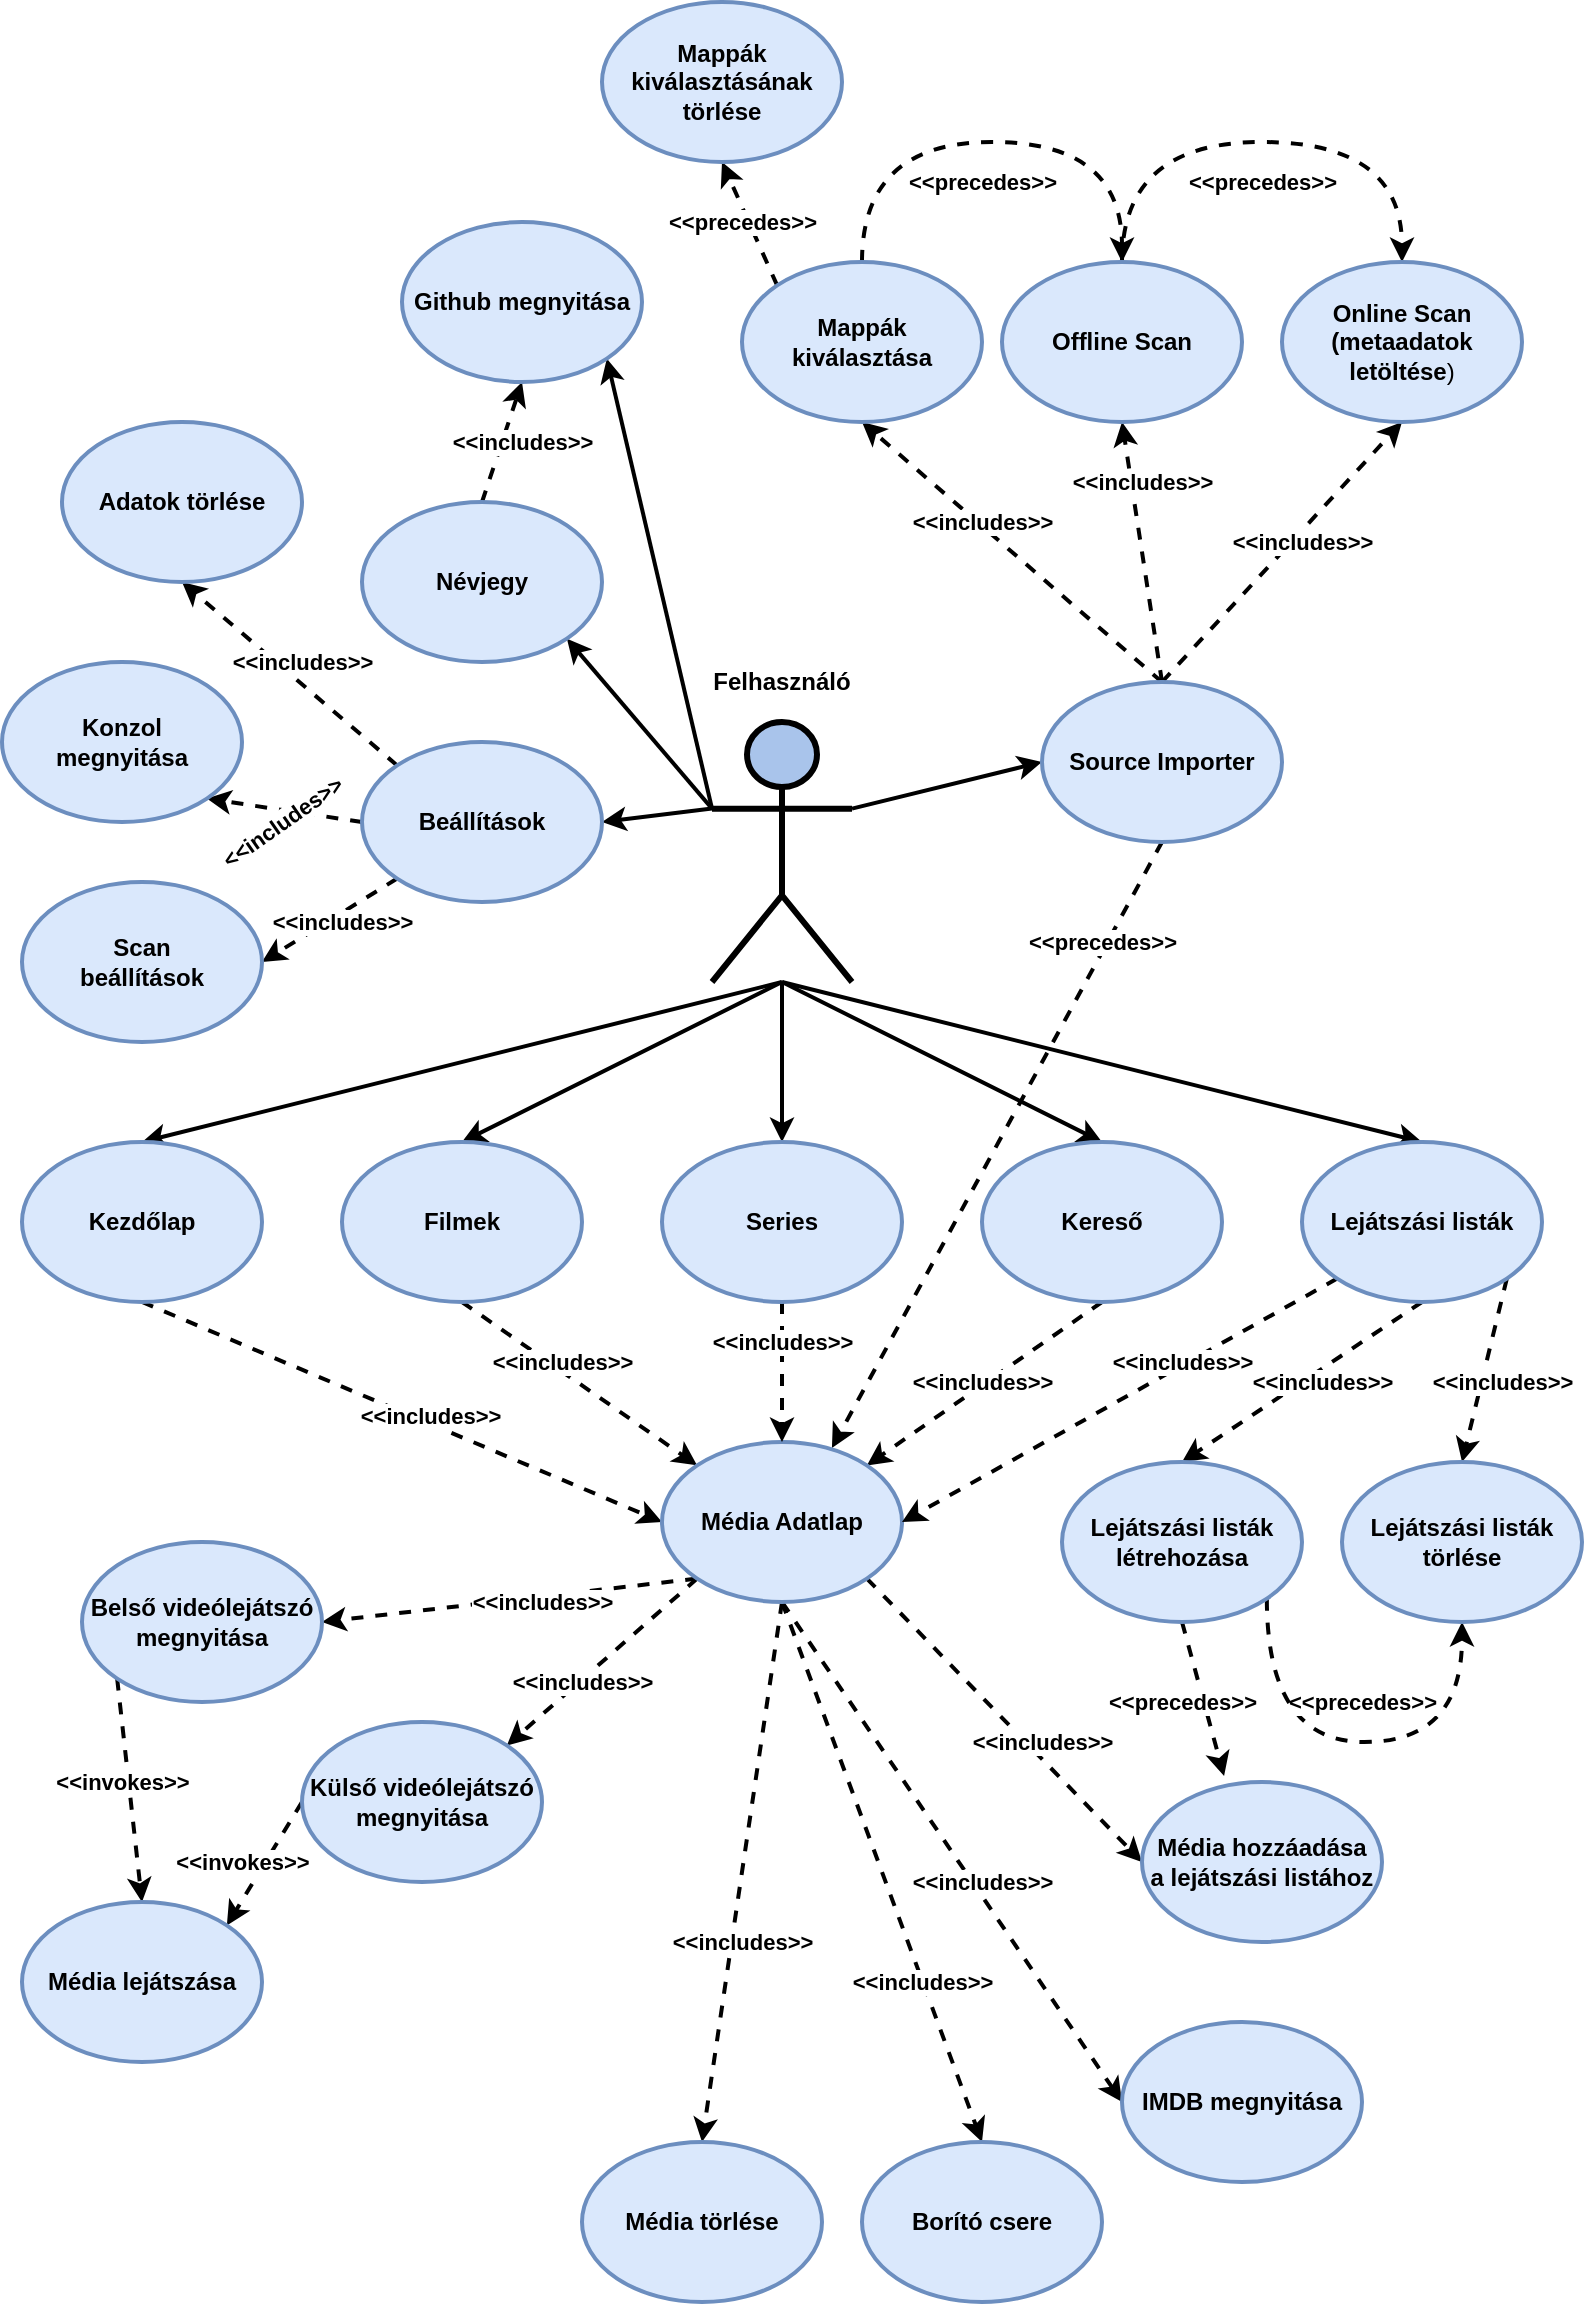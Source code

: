 <mxfile version="14.6.12" type="device"><diagram id="Ur9Gphyhb0sk22UbbtdZ" name="Page-1"><mxGraphModel dx="1422" dy="1932" grid="1" gridSize="10" guides="1" tooltips="1" connect="1" arrows="1" fold="1" page="1" pageScale="1" pageWidth="827" pageHeight="1169" math="0" shadow="0"><root><mxCell id="0"/><mxCell id="1" parent="0"/><mxCell id="7-2QCrB175cBmVZoJEUQ-9" style="edgeStyle=none;rounded=0;orthogonalLoop=1;jettySize=auto;html=1;entryX=0.5;entryY=0;entryDx=0;entryDy=0;strokeWidth=2;" parent="1" target="7-2QCrB175cBmVZoJEUQ-2" edge="1"><mxGeometry relative="1" as="geometry"><mxPoint x="420" y="440" as="sourcePoint"/></mxGeometry></mxCell><mxCell id="7-2QCrB175cBmVZoJEUQ-10" style="edgeStyle=none;rounded=0;orthogonalLoop=1;jettySize=auto;html=1;entryX=0.5;entryY=0;entryDx=0;entryDy=0;strokeWidth=2;" parent="1" target="7-2QCrB175cBmVZoJEUQ-6" edge="1"><mxGeometry relative="1" as="geometry"><mxPoint x="420" y="440" as="sourcePoint"/></mxGeometry></mxCell><mxCell id="7-2QCrB175cBmVZoJEUQ-31" style="edgeStyle=none;rounded=0;orthogonalLoop=1;jettySize=auto;html=1;entryX=0.5;entryY=0;entryDx=0;entryDy=0;strokeWidth=2;" parent="1" target="7-2QCrB175cBmVZoJEUQ-28" edge="1"><mxGeometry relative="1" as="geometry"><mxPoint x="420" y="440" as="sourcePoint"/></mxGeometry></mxCell><mxCell id="7-2QCrB175cBmVZoJEUQ-45" style="edgeStyle=none;rounded=0;orthogonalLoop=1;jettySize=auto;html=1;exitX=1;exitY=0.333;exitDx=0;exitDy=0;exitPerimeter=0;entryX=0;entryY=0.5;entryDx=0;entryDy=0;strokeWidth=2;" parent="1" source="7-2QCrB175cBmVZoJEUQ-1" target="7-2QCrB175cBmVZoJEUQ-7" edge="1"><mxGeometry relative="1" as="geometry"/></mxCell><mxCell id="7-2QCrB175cBmVZoJEUQ-58" style="edgeStyle=none;rounded=0;orthogonalLoop=1;jettySize=auto;html=1;strokeWidth=2;" parent="1" source="7-2QCrB175cBmVZoJEUQ-1" target="7-2QCrB175cBmVZoJEUQ-55" edge="1"><mxGeometry relative="1" as="geometry"/></mxCell><mxCell id="7-2QCrB175cBmVZoJEUQ-59" style="edgeStyle=none;rounded=0;orthogonalLoop=1;jettySize=auto;html=1;exitX=0;exitY=0.333;exitDx=0;exitDy=0;exitPerimeter=0;entryX=1;entryY=0.5;entryDx=0;entryDy=0;strokeWidth=2;" parent="1" source="7-2QCrB175cBmVZoJEUQ-1" target="7-2QCrB175cBmVZoJEUQ-4" edge="1"><mxGeometry relative="1" as="geometry"/></mxCell><mxCell id="QlUNa27kTFp406KBQNOQ-2" style="rounded=0;orthogonalLoop=1;jettySize=auto;html=1;exitX=0;exitY=0.333;exitDx=0;exitDy=0;exitPerimeter=0;entryX=1;entryY=1;entryDx=0;entryDy=0;strokeWidth=2;" edge="1" parent="1" source="7-2QCrB175cBmVZoJEUQ-1" target="QlUNa27kTFp406KBQNOQ-1"><mxGeometry relative="1" as="geometry"/></mxCell><mxCell id="QlUNa27kTFp406KBQNOQ-4" style="edgeStyle=none;rounded=0;orthogonalLoop=1;jettySize=auto;html=1;exitX=0;exitY=0.333;exitDx=0;exitDy=0;exitPerimeter=0;entryX=1;entryY=1;entryDx=0;entryDy=0;strokeWidth=2;" edge="1" parent="1" source="7-2QCrB175cBmVZoJEUQ-1" target="QlUNa27kTFp406KBQNOQ-3"><mxGeometry relative="1" as="geometry"/></mxCell><mxCell id="7-2QCrB175cBmVZoJEUQ-1" value="" style="shape=umlActor;verticalLabelPosition=bottom;verticalAlign=top;html=1;outlineConnect=0;strokeWidth=3;fillColor=#A9C4EB;sketch=0;shadow=0;" parent="1" vertex="1"><mxGeometry x="385" y="310" width="70" height="130" as="geometry"/></mxCell><mxCell id="7-2QCrB175cBmVZoJEUQ-16" style="edgeStyle=none;rounded=0;orthogonalLoop=1;jettySize=auto;html=1;exitX=0.5;exitY=1;exitDx=0;exitDy=0;entryX=0;entryY=0.5;entryDx=0;entryDy=0;strokeWidth=2;dashed=1;" parent="1" source="7-2QCrB175cBmVZoJEUQ-2" target="7-2QCrB175cBmVZoJEUQ-8" edge="1"><mxGeometry relative="1" as="geometry"/></mxCell><mxCell id="7-2QCrB175cBmVZoJEUQ-22" value="&lt;b&gt;&amp;lt;&amp;lt;includes&amp;gt;&amp;gt;&lt;/b&gt;" style="edgeLabel;html=1;align=center;verticalAlign=middle;resizable=0;points=[];" parent="7-2QCrB175cBmVZoJEUQ-16" vertex="1" connectable="0"><mxGeometry x="0.174" relative="1" as="geometry"><mxPoint x="-9" y="-8" as="offset"/></mxGeometry></mxCell><mxCell id="7-2QCrB175cBmVZoJEUQ-2" value="&lt;b&gt;Kezdőlap&lt;/b&gt;" style="ellipse;whiteSpace=wrap;html=1;strokeWidth=2;fillColor=#dae8fc;strokeColor=#6c8ebf;" parent="1" vertex="1"><mxGeometry x="40" y="520" width="120" height="80" as="geometry"/></mxCell><mxCell id="7-2QCrB175cBmVZoJEUQ-63" style="edgeStyle=none;rounded=0;orthogonalLoop=1;jettySize=auto;html=1;exitX=0;exitY=0;exitDx=0;exitDy=0;entryX=0.5;entryY=1;entryDx=0;entryDy=0;strokeWidth=2;dashed=1;" parent="1" source="7-2QCrB175cBmVZoJEUQ-4" target="7-2QCrB175cBmVZoJEUQ-60" edge="1"><mxGeometry relative="1" as="geometry"/></mxCell><mxCell id="7-2QCrB175cBmVZoJEUQ-64" style="edgeStyle=none;rounded=0;orthogonalLoop=1;jettySize=auto;html=1;exitX=0;exitY=0.5;exitDx=0;exitDy=0;entryX=1;entryY=1;entryDx=0;entryDy=0;strokeWidth=2;dashed=1;" parent="1" source="7-2QCrB175cBmVZoJEUQ-4" target="7-2QCrB175cBmVZoJEUQ-61" edge="1"><mxGeometry relative="1" as="geometry"/></mxCell><mxCell id="7-2QCrB175cBmVZoJEUQ-65" style="edgeStyle=none;rounded=0;orthogonalLoop=1;jettySize=auto;html=1;exitX=0;exitY=1;exitDx=0;exitDy=0;entryX=1;entryY=0.5;entryDx=0;entryDy=0;strokeWidth=2;dashed=1;" parent="1" source="7-2QCrB175cBmVZoJEUQ-4" target="7-2QCrB175cBmVZoJEUQ-62" edge="1"><mxGeometry relative="1" as="geometry"><Array as="points"/></mxGeometry></mxCell><mxCell id="7-2QCrB175cBmVZoJEUQ-4" value="&lt;b&gt;Beállítások&lt;/b&gt;" style="ellipse;whiteSpace=wrap;html=1;strokeWidth=2;fillColor=#dae8fc;strokeColor=#6c8ebf;" parent="1" vertex="1"><mxGeometry x="210" y="320" width="120" height="80" as="geometry"/></mxCell><mxCell id="7-2QCrB175cBmVZoJEUQ-14" style="edgeStyle=none;rounded=0;orthogonalLoop=1;jettySize=auto;html=1;strokeWidth=2;entryX=0.5;entryY=0;entryDx=0;entryDy=0;" parent="1" target="7-2QCrB175cBmVZoJEUQ-5" edge="1"><mxGeometry relative="1" as="geometry"><mxPoint x="420" y="440" as="sourcePoint"/><mxPoint x="460" y="480" as="targetPoint"/></mxGeometry></mxCell><mxCell id="7-2QCrB175cBmVZoJEUQ-17" style="edgeStyle=none;rounded=0;orthogonalLoop=1;jettySize=auto;html=1;exitX=0.5;exitY=1;exitDx=0;exitDy=0;entryX=0;entryY=0;entryDx=0;entryDy=0;strokeWidth=2;dashed=1;" parent="1" source="7-2QCrB175cBmVZoJEUQ-5" target="7-2QCrB175cBmVZoJEUQ-8" edge="1"><mxGeometry relative="1" as="geometry"/></mxCell><mxCell id="7-2QCrB175cBmVZoJEUQ-5" value="&lt;b&gt;Filmek&lt;/b&gt;" style="ellipse;whiteSpace=wrap;html=1;strokeWidth=2;fillColor=#dae8fc;strokeColor=#6c8ebf;" parent="1" vertex="1"><mxGeometry x="200" y="520" width="120" height="80" as="geometry"/></mxCell><mxCell id="7-2QCrB175cBmVZoJEUQ-18" style="edgeStyle=none;rounded=0;orthogonalLoop=1;jettySize=auto;html=1;exitX=0.5;exitY=1;exitDx=0;exitDy=0;entryX=1;entryY=0;entryDx=0;entryDy=0;strokeWidth=2;dashed=1;" parent="1" source="7-2QCrB175cBmVZoJEUQ-6" target="7-2QCrB175cBmVZoJEUQ-8" edge="1"><mxGeometry relative="1" as="geometry"/></mxCell><mxCell id="7-2QCrB175cBmVZoJEUQ-6" value="&lt;b&gt;Kereső&lt;/b&gt;" style="ellipse;whiteSpace=wrap;html=1;strokeWidth=2;fillColor=#dae8fc;strokeColor=#6c8ebf;" parent="1" vertex="1"><mxGeometry x="520" y="520" width="120" height="80" as="geometry"/></mxCell><mxCell id="7-2QCrB175cBmVZoJEUQ-49" style="edgeStyle=none;rounded=0;orthogonalLoop=1;jettySize=auto;html=1;exitX=0.5;exitY=0;exitDx=0;exitDy=0;entryX=0.5;entryY=1;entryDx=0;entryDy=0;strokeWidth=2;dashed=1;" parent="1" source="7-2QCrB175cBmVZoJEUQ-7" target="7-2QCrB175cBmVZoJEUQ-46" edge="1"><mxGeometry relative="1" as="geometry"/></mxCell><mxCell id="7-2QCrB175cBmVZoJEUQ-50" style="edgeStyle=none;rounded=0;orthogonalLoop=1;jettySize=auto;html=1;exitX=0.5;exitY=0;exitDx=0;exitDy=0;entryX=0.5;entryY=1;entryDx=0;entryDy=0;strokeWidth=2;dashed=1;" parent="1" source="7-2QCrB175cBmVZoJEUQ-7" target="7-2QCrB175cBmVZoJEUQ-48" edge="1"><mxGeometry relative="1" as="geometry"/></mxCell><mxCell id="7-2QCrB175cBmVZoJEUQ-51" style="edgeStyle=none;rounded=0;orthogonalLoop=1;jettySize=auto;html=1;exitX=0.5;exitY=0;exitDx=0;exitDy=0;entryX=0.5;entryY=1;entryDx=0;entryDy=0;strokeWidth=2;dashed=1;" parent="1" source="7-2QCrB175cBmVZoJEUQ-7" target="7-2QCrB175cBmVZoJEUQ-47" edge="1"><mxGeometry relative="1" as="geometry"/></mxCell><mxCell id="fYKskzYv3Tn3ktSkoDyI-10" style="rounded=0;orthogonalLoop=1;jettySize=auto;html=1;exitX=0.5;exitY=1;exitDx=0;exitDy=0;entryX=0.708;entryY=0.038;entryDx=0;entryDy=0;entryPerimeter=0;dashed=1;strokeWidth=2;" parent="1" source="7-2QCrB175cBmVZoJEUQ-7" target="7-2QCrB175cBmVZoJEUQ-8" edge="1"><mxGeometry relative="1" as="geometry"/></mxCell><mxCell id="7-2QCrB175cBmVZoJEUQ-7" value="&lt;b&gt;Source Importer&lt;/b&gt;" style="ellipse;whiteSpace=wrap;html=1;strokeWidth=2;fillColor=#dae8fc;strokeColor=#6c8ebf;sketch=0;" parent="1" vertex="1"><mxGeometry x="550" y="290" width="120" height="80" as="geometry"/></mxCell><mxCell id="7-2QCrB175cBmVZoJEUQ-20" style="edgeStyle=none;rounded=0;orthogonalLoop=1;jettySize=auto;html=1;exitX=0;exitY=1;exitDx=0;exitDy=0;entryX=1;entryY=0.5;entryDx=0;entryDy=0;strokeWidth=2;dashed=1;" parent="1" source="7-2QCrB175cBmVZoJEUQ-8" target="7-2QCrB175cBmVZoJEUQ-15" edge="1"><mxGeometry relative="1" as="geometry"/></mxCell><mxCell id="7-2QCrB175cBmVZoJEUQ-21" style="edgeStyle=none;rounded=0;orthogonalLoop=1;jettySize=auto;html=1;exitX=0;exitY=1;exitDx=0;exitDy=0;entryX=1;entryY=0;entryDx=0;entryDy=0;strokeWidth=2;dashed=1;" parent="1" source="7-2QCrB175cBmVZoJEUQ-8" target="7-2QCrB175cBmVZoJEUQ-19" edge="1"><mxGeometry relative="1" as="geometry"/></mxCell><mxCell id="7-2QCrB175cBmVZoJEUQ-38" style="edgeStyle=none;rounded=0;orthogonalLoop=1;jettySize=auto;html=1;exitX=0.5;exitY=1;exitDx=0;exitDy=0;dashed=1;strokeWidth=2;entryX=0;entryY=0.5;entryDx=0;entryDy=0;" parent="1" source="7-2QCrB175cBmVZoJEUQ-8" target="7-2QCrB175cBmVZoJEUQ-39" edge="1"><mxGeometry relative="1" as="geometry"><mxPoint x="660" y="760" as="targetPoint"/></mxGeometry></mxCell><mxCell id="7-2QCrB175cBmVZoJEUQ-42" style="edgeStyle=none;rounded=0;orthogonalLoop=1;jettySize=auto;html=1;exitX=1;exitY=1;exitDx=0;exitDy=0;entryX=0;entryY=0.5;entryDx=0;entryDy=0;dashed=1;strokeWidth=2;" parent="1" source="7-2QCrB175cBmVZoJEUQ-8" target="7-2QCrB175cBmVZoJEUQ-40" edge="1"><mxGeometry relative="1" as="geometry"/></mxCell><mxCell id="nH1bUZbC60TSk3gSynKP-2" style="rounded=0;orthogonalLoop=1;jettySize=auto;html=1;exitX=0.5;exitY=1;exitDx=0;exitDy=0;entryX=0.5;entryY=0;entryDx=0;entryDy=0;strokeWidth=2;dashed=1;" parent="1" source="7-2QCrB175cBmVZoJEUQ-8" target="nH1bUZbC60TSk3gSynKP-1" edge="1"><mxGeometry relative="1" as="geometry"/></mxCell><mxCell id="nH1bUZbC60TSk3gSynKP-5" style="edgeStyle=none;rounded=0;orthogonalLoop=1;jettySize=auto;html=1;exitX=0.5;exitY=1;exitDx=0;exitDy=0;entryX=0.5;entryY=0;entryDx=0;entryDy=0;dashed=1;strokeWidth=2;" parent="1" source="7-2QCrB175cBmVZoJEUQ-8" target="nH1bUZbC60TSk3gSynKP-4" edge="1"><mxGeometry relative="1" as="geometry"/></mxCell><mxCell id="7-2QCrB175cBmVZoJEUQ-8" value="&lt;b&gt;Média Adatlap&lt;/b&gt;" style="ellipse;whiteSpace=wrap;html=1;strokeWidth=2;fillColor=#dae8fc;strokeColor=#6c8ebf;" parent="1" vertex="1"><mxGeometry x="360" y="670" width="120" height="80" as="geometry"/></mxCell><mxCell id="7-2QCrB175cBmVZoJEUQ-12" value="&lt;b&gt;Felhasználó&lt;/b&gt;" style="text;html=1;align=center;verticalAlign=middle;whiteSpace=wrap;rounded=0;" parent="1" vertex="1"><mxGeometry x="370" y="280" width="100" height="20" as="geometry"/></mxCell><mxCell id="7-2QCrB175cBmVZoJEUQ-72" style="edgeStyle=none;rounded=0;orthogonalLoop=1;jettySize=auto;html=1;exitX=0;exitY=1;exitDx=0;exitDy=0;entryX=0.5;entryY=0;entryDx=0;entryDy=0;dashed=1;strokeWidth=2;" parent="1" source="7-2QCrB175cBmVZoJEUQ-15" target="7-2QCrB175cBmVZoJEUQ-71" edge="1"><mxGeometry relative="1" as="geometry"/></mxCell><mxCell id="7-2QCrB175cBmVZoJEUQ-15" value="&lt;div&gt;&lt;b&gt;Belső videólejátszó&lt;/b&gt;&lt;/div&gt;&lt;div&gt;&lt;b&gt;megnyitása&lt;/b&gt;&lt;br&gt;&lt;/div&gt;" style="ellipse;whiteSpace=wrap;html=1;strokeWidth=2;fillColor=#dae8fc;strokeColor=#6c8ebf;" parent="1" vertex="1"><mxGeometry x="70" y="720" width="120" height="80" as="geometry"/></mxCell><mxCell id="7-2QCrB175cBmVZoJEUQ-73" style="edgeStyle=none;rounded=0;orthogonalLoop=1;jettySize=auto;html=1;exitX=0;exitY=0.5;exitDx=0;exitDy=0;entryX=1;entryY=0;entryDx=0;entryDy=0;dashed=1;strokeWidth=2;" parent="1" source="7-2QCrB175cBmVZoJEUQ-19" target="7-2QCrB175cBmVZoJEUQ-71" edge="1"><mxGeometry relative="1" as="geometry"/></mxCell><mxCell id="7-2QCrB175cBmVZoJEUQ-19" value="&lt;div&gt;&lt;b&gt;Külső videólejátszó&lt;/b&gt;&lt;/div&gt;&lt;div&gt;&lt;b&gt;megnyitása&lt;br&gt;&lt;/b&gt;&lt;/div&gt;" style="ellipse;whiteSpace=wrap;html=1;strokeWidth=2;fillColor=#dae8fc;strokeColor=#6c8ebf;" parent="1" vertex="1"><mxGeometry x="180" y="810" width="120" height="80" as="geometry"/></mxCell><mxCell id="7-2QCrB175cBmVZoJEUQ-24" value="&lt;b&gt;&amp;lt;&amp;lt;includes&amp;gt;&amp;gt;&lt;/b&gt;" style="edgeLabel;html=1;align=center;verticalAlign=middle;resizable=0;points=[];" parent="1" vertex="1" connectable="0"><mxGeometry x="309.997" y="630.0" as="geometry"/></mxCell><mxCell id="7-2QCrB175cBmVZoJEUQ-25" value="&lt;b&gt;&amp;lt;&amp;lt;includes&amp;gt;&amp;gt;&lt;/b&gt;" style="edgeLabel;html=1;align=center;verticalAlign=middle;resizable=0;points=[];" parent="1" vertex="1" connectable="0"><mxGeometry x="519.997" y="640.0" as="geometry"/></mxCell><mxCell id="7-2QCrB175cBmVZoJEUQ-26" value="&lt;b&gt;&amp;lt;&amp;lt;includes&amp;gt;&amp;gt;&lt;/b&gt;" style="edgeLabel;html=1;align=center;verticalAlign=middle;resizable=0;points=[];" parent="1" vertex="1" connectable="0"><mxGeometry x="319.997" y="790.0" as="geometry"/></mxCell><mxCell id="7-2QCrB175cBmVZoJEUQ-27" value="&lt;b&gt;&amp;lt;&amp;lt;includes&amp;gt;&amp;gt;&lt;/b&gt;" style="edgeLabel;html=1;align=center;verticalAlign=middle;resizable=0;points=[];" parent="1" vertex="1" connectable="0"><mxGeometry x="299.997" y="750.0" as="geometry"/></mxCell><mxCell id="7-2QCrB175cBmVZoJEUQ-29" style="edgeStyle=none;rounded=0;orthogonalLoop=1;jettySize=auto;html=1;exitX=0;exitY=1;exitDx=0;exitDy=0;entryX=1;entryY=0.5;entryDx=0;entryDy=0;dashed=1;strokeWidth=2;" parent="1" source="7-2QCrB175cBmVZoJEUQ-28" target="7-2QCrB175cBmVZoJEUQ-8" edge="1"><mxGeometry relative="1" as="geometry"/></mxCell><mxCell id="7-2QCrB175cBmVZoJEUQ-34" style="edgeStyle=none;rounded=0;orthogonalLoop=1;jettySize=auto;html=1;exitX=0.5;exitY=1;exitDx=0;exitDy=0;entryX=0.5;entryY=0;entryDx=0;entryDy=0;strokeWidth=2;dashed=1;" parent="1" source="7-2QCrB175cBmVZoJEUQ-28" target="7-2QCrB175cBmVZoJEUQ-32" edge="1"><mxGeometry relative="1" as="geometry"/></mxCell><mxCell id="7-2QCrB175cBmVZoJEUQ-35" style="edgeStyle=none;rounded=0;orthogonalLoop=1;jettySize=auto;html=1;exitX=1;exitY=1;exitDx=0;exitDy=0;entryX=0.5;entryY=0;entryDx=0;entryDy=0;strokeWidth=2;dashed=1;" parent="1" source="7-2QCrB175cBmVZoJEUQ-28" target="7-2QCrB175cBmVZoJEUQ-33" edge="1"><mxGeometry relative="1" as="geometry"/></mxCell><mxCell id="7-2QCrB175cBmVZoJEUQ-28" value="&lt;b&gt;Lejátszási listák&lt;/b&gt;" style="ellipse;whiteSpace=wrap;html=1;strokeWidth=2;fillColor=#dae8fc;strokeColor=#6c8ebf;" parent="1" vertex="1"><mxGeometry x="680" y="520" width="120" height="80" as="geometry"/></mxCell><mxCell id="7-2QCrB175cBmVZoJEUQ-30" value="&lt;b&gt;&amp;lt;&amp;lt;includes&amp;gt;&amp;gt;&lt;/b&gt;" style="edgeLabel;html=1;align=center;verticalAlign=middle;resizable=0;points=[];" parent="1" vertex="1" connectable="0"><mxGeometry x="619.997" y="630.0" as="geometry"/></mxCell><mxCell id="7-2QCrB175cBmVZoJEUQ-78" style="edgeStyle=orthogonalEdgeStyle;rounded=0;orthogonalLoop=1;jettySize=auto;html=1;entryX=0.5;entryY=1;entryDx=0;entryDy=0;dashed=1;strokeWidth=2;exitX=1;exitY=1;exitDx=0;exitDy=0;curved=1;" parent="1" source="7-2QCrB175cBmVZoJEUQ-32" target="7-2QCrB175cBmVZoJEUQ-33" edge="1"><mxGeometry relative="1" as="geometry"><mxPoint x="679" y="740" as="sourcePoint"/><Array as="points"><mxPoint x="662" y="820"/><mxPoint x="760" y="820"/></Array></mxGeometry></mxCell><mxCell id="7-2QCrB175cBmVZoJEUQ-80" style="edgeStyle=none;rounded=0;orthogonalLoop=1;jettySize=auto;html=1;exitX=0.5;exitY=1;exitDx=0;exitDy=0;entryX=0.342;entryY=-0.037;entryDx=0;entryDy=0;dashed=1;strokeWidth=2;entryPerimeter=0;" parent="1" source="7-2QCrB175cBmVZoJEUQ-32" target="7-2QCrB175cBmVZoJEUQ-40" edge="1"><mxGeometry relative="1" as="geometry"/></mxCell><mxCell id="7-2QCrB175cBmVZoJEUQ-32" value="&lt;div&gt;&lt;b&gt;Lejátszási listák&lt;/b&gt;&lt;/div&gt;&lt;div&gt;&lt;b&gt;létrehozása&lt;br&gt;&lt;/b&gt;&lt;/div&gt;" style="ellipse;whiteSpace=wrap;html=1;strokeWidth=2;fillColor=#dae8fc;strokeColor=#6c8ebf;" parent="1" vertex="1"><mxGeometry x="560" y="680" width="120" height="80" as="geometry"/></mxCell><mxCell id="7-2QCrB175cBmVZoJEUQ-33" value="&lt;b&gt;Lejátszási listák törlése&lt;br&gt;&lt;/b&gt;" style="ellipse;whiteSpace=wrap;html=1;strokeWidth=2;fillColor=#dae8fc;strokeColor=#6c8ebf;" parent="1" vertex="1"><mxGeometry x="700" y="680" width="120" height="80" as="geometry"/></mxCell><mxCell id="7-2QCrB175cBmVZoJEUQ-39" value="&lt;b&gt;IMDB megnyitása&lt;/b&gt;" style="ellipse;whiteSpace=wrap;html=1;strokeWidth=2;fillColor=#dae8fc;strokeColor=#6c8ebf;" parent="1" vertex="1"><mxGeometry x="590" y="960" width="120" height="80" as="geometry"/></mxCell><mxCell id="7-2QCrB175cBmVZoJEUQ-40" value="&lt;div&gt;&lt;b&gt;Média hozzáadása&lt;/b&gt;&lt;/div&gt;&lt;div&gt;&lt;b&gt;a lejátszási listához&lt;br&gt; &lt;/b&gt;&lt;/div&gt;" style="ellipse;whiteSpace=wrap;html=1;strokeWidth=2;fillColor=#dae8fc;strokeColor=#6c8ebf;" parent="1" vertex="1"><mxGeometry x="600" y="840" width="120" height="80" as="geometry"/></mxCell><mxCell id="7-2QCrB175cBmVZoJEUQ-43" value="&lt;b&gt;&amp;lt;&amp;lt;includes&amp;gt;&amp;gt;&lt;/b&gt;" style="edgeLabel;html=1;align=center;verticalAlign=middle;resizable=0;points=[];" parent="1" vertex="1" connectable="0"><mxGeometry x="549.997" y="820.0" as="geometry"/></mxCell><mxCell id="7-2QCrB175cBmVZoJEUQ-44" value="&lt;b&gt;&amp;lt;&amp;lt;includes&amp;gt;&amp;gt;&lt;/b&gt;" style="edgeLabel;html=1;align=center;verticalAlign=middle;resizable=0;points=[];" parent="1" vertex="1" connectable="0"><mxGeometry x="519.997" y="890.0" as="geometry"/></mxCell><mxCell id="fYKskzYv3Tn3ktSkoDyI-5" style="edgeStyle=orthogonalEdgeStyle;curved=1;rounded=0;orthogonalLoop=1;jettySize=auto;html=1;exitX=0.5;exitY=0;exitDx=0;exitDy=0;entryX=0.5;entryY=0;entryDx=0;entryDy=0;dashed=1;strokeWidth=2;" parent="1" source="7-2QCrB175cBmVZoJEUQ-46" target="7-2QCrB175cBmVZoJEUQ-47" edge="1"><mxGeometry relative="1" as="geometry"><Array as="points"><mxPoint x="460" y="20"/><mxPoint x="590" y="20"/></Array></mxGeometry></mxCell><mxCell id="QlUNa27kTFp406KBQNOQ-7" style="edgeStyle=none;rounded=0;orthogonalLoop=1;jettySize=auto;html=1;exitX=0;exitY=0;exitDx=0;exitDy=0;dashed=1;strokeWidth=2;entryX=0.5;entryY=1;entryDx=0;entryDy=0;" edge="1" parent="1" source="7-2QCrB175cBmVZoJEUQ-46" target="QlUNa27kTFp406KBQNOQ-8"><mxGeometry relative="1" as="geometry"><mxPoint x="400" y="30" as="targetPoint"/></mxGeometry></mxCell><mxCell id="7-2QCrB175cBmVZoJEUQ-46" value="&lt;div&gt;&lt;b&gt;Mappák&lt;/b&gt;&lt;/div&gt;&lt;div&gt;&lt;b&gt;kiválasztása&lt;/b&gt;&lt;/div&gt;" style="ellipse;whiteSpace=wrap;html=1;strokeWidth=2;fillColor=#dae8fc;strokeColor=#6c8ebf;" parent="1" vertex="1"><mxGeometry x="400" y="80" width="120" height="80" as="geometry"/></mxCell><mxCell id="fYKskzYv3Tn3ktSkoDyI-2" style="edgeStyle=orthogonalEdgeStyle;rounded=0;orthogonalLoop=1;jettySize=auto;html=1;exitX=0.5;exitY=0;exitDx=0;exitDy=0;entryX=0.5;entryY=0;entryDx=0;entryDy=0;curved=1;dashed=1;strokeWidth=2;" parent="1" source="7-2QCrB175cBmVZoJEUQ-47" target="7-2QCrB175cBmVZoJEUQ-48" edge="1"><mxGeometry relative="1" as="geometry"><Array as="points"><mxPoint x="590" y="20"/><mxPoint x="730" y="20"/></Array></mxGeometry></mxCell><mxCell id="7-2QCrB175cBmVZoJEUQ-47" value="&lt;b&gt;Offline Scan&lt;/b&gt;" style="ellipse;whiteSpace=wrap;html=1;strokeWidth=2;fillColor=#dae8fc;strokeColor=#6c8ebf;" parent="1" vertex="1"><mxGeometry x="530" y="80" width="120" height="80" as="geometry"/></mxCell><mxCell id="7-2QCrB175cBmVZoJEUQ-48" value="&lt;div&gt;&lt;b&gt;Online Scan&lt;/b&gt;&lt;/div&gt;&lt;div&gt;&lt;b&gt;(metaadatok letöltése&lt;/b&gt;)&lt;br&gt;&lt;/div&gt;" style="ellipse;whiteSpace=wrap;html=1;strokeWidth=2;fillColor=#dae8fc;strokeColor=#6c8ebf;" parent="1" vertex="1"><mxGeometry x="670" y="80" width="120" height="80" as="geometry"/></mxCell><mxCell id="7-2QCrB175cBmVZoJEUQ-52" value="&lt;b&gt;&amp;lt;&amp;lt;includes&amp;gt;&amp;gt;&lt;/b&gt;" style="edgeLabel;html=1;align=center;verticalAlign=middle;resizable=0;points=[];" parent="1" vertex="1" connectable="0"><mxGeometry x="519.997" y="210.0" as="geometry"/></mxCell><mxCell id="7-2QCrB175cBmVZoJEUQ-53" value="&lt;b&gt;&amp;lt;&amp;lt;includes&amp;gt;&amp;gt;&lt;/b&gt;" style="edgeLabel;html=1;align=center;verticalAlign=middle;resizable=0;points=[];" parent="1" vertex="1" connectable="0"><mxGeometry x="599.997" y="190.0" as="geometry"/></mxCell><mxCell id="7-2QCrB175cBmVZoJEUQ-54" value="&lt;b&gt;&amp;lt;&amp;lt;includes&amp;gt;&amp;gt;&lt;/b&gt;" style="edgeLabel;html=1;align=center;verticalAlign=middle;resizable=0;points=[];" parent="1" vertex="1" connectable="0"><mxGeometry x="679.997" y="220.0" as="geometry"/></mxCell><mxCell id="7-2QCrB175cBmVZoJEUQ-56" style="edgeStyle=none;rounded=0;orthogonalLoop=1;jettySize=auto;html=1;exitX=0.5;exitY=1;exitDx=0;exitDy=0;entryX=0.5;entryY=0;entryDx=0;entryDy=0;dashed=1;strokeWidth=2;" parent="1" source="7-2QCrB175cBmVZoJEUQ-55" target="7-2QCrB175cBmVZoJEUQ-8" edge="1"><mxGeometry relative="1" as="geometry"/></mxCell><mxCell id="7-2QCrB175cBmVZoJEUQ-55" value="&lt;b&gt;Series&lt;/b&gt;" style="ellipse;whiteSpace=wrap;html=1;strokeWidth=2;fillColor=#dae8fc;strokeColor=#6c8ebf;" parent="1" vertex="1"><mxGeometry x="360" y="520" width="120" height="80" as="geometry"/></mxCell><mxCell id="7-2QCrB175cBmVZoJEUQ-57" value="&lt;b&gt;&amp;lt;&amp;lt;includes&amp;gt;&amp;gt;&lt;/b&gt;" style="edgeLabel;html=1;align=center;verticalAlign=middle;resizable=0;points=[];" parent="1" vertex="1" connectable="0"><mxGeometry x="419.997" y="620.0" as="geometry"/></mxCell><mxCell id="7-2QCrB175cBmVZoJEUQ-60" value="&lt;b&gt;Adatok törlése&lt;/b&gt;" style="ellipse;whiteSpace=wrap;html=1;strokeWidth=2;fillColor=#dae8fc;strokeColor=#6c8ebf;" parent="1" vertex="1"><mxGeometry x="60" y="160" width="120" height="80" as="geometry"/></mxCell><mxCell id="7-2QCrB175cBmVZoJEUQ-61" value="&lt;div&gt;&lt;b&gt;Konzol&lt;/b&gt;&lt;/div&gt;&lt;div&gt;&lt;b&gt;megnyitása&lt;/b&gt;&lt;/div&gt;" style="ellipse;whiteSpace=wrap;html=1;strokeWidth=2;fillColor=#dae8fc;strokeColor=#6c8ebf;" parent="1" vertex="1"><mxGeometry x="30" y="280" width="120" height="80" as="geometry"/></mxCell><mxCell id="7-2QCrB175cBmVZoJEUQ-62" value="&lt;div&gt;&lt;b&gt;Scan&lt;/b&gt;&lt;/div&gt;&lt;div&gt;&lt;b&gt;beállítások&lt;/b&gt;&lt;/div&gt;" style="ellipse;whiteSpace=wrap;html=1;strokeWidth=2;fillColor=#dae8fc;strokeColor=#6c8ebf;" parent="1" vertex="1"><mxGeometry x="40" y="390" width="120" height="80" as="geometry"/></mxCell><mxCell id="7-2QCrB175cBmVZoJEUQ-66" value="&lt;b&gt;&amp;lt;&amp;lt;includes&amp;gt;&amp;gt;&lt;/b&gt;" style="edgeLabel;html=1;align=center;verticalAlign=middle;resizable=0;points=[];" parent="1" vertex="1" connectable="0"><mxGeometry x="179.997" y="280.0" as="geometry"/></mxCell><mxCell id="7-2QCrB175cBmVZoJEUQ-67" value="&lt;b&gt;&amp;lt;&amp;lt;includes&amp;gt;&amp;gt;&lt;/b&gt;" style="edgeLabel;html=1;align=center;verticalAlign=middle;resizable=0;points=[];rotation=-35;" parent="1" vertex="1" connectable="0"><mxGeometry x="169.997" y="360.0" as="geometry"/></mxCell><mxCell id="7-2QCrB175cBmVZoJEUQ-69" value="&lt;b&gt;&amp;lt;&amp;lt;includes&amp;gt;&amp;gt;&lt;/b&gt;" style="edgeLabel;html=1;align=center;verticalAlign=middle;resizable=0;points=[];" parent="1" vertex="1" connectable="0"><mxGeometry x="199.997" y="410.0" as="geometry"/></mxCell><mxCell id="7-2QCrB175cBmVZoJEUQ-71" value="&lt;b&gt;Média lejátszása&lt;/b&gt;" style="ellipse;whiteSpace=wrap;html=1;strokeWidth=2;fillColor=#dae8fc;strokeColor=#6c8ebf;" parent="1" vertex="1"><mxGeometry x="40" y="900" width="120" height="80" as="geometry"/></mxCell><mxCell id="7-2QCrB175cBmVZoJEUQ-74" value="&lt;b&gt;&amp;lt;&amp;lt;invokes&amp;gt;&amp;gt;&lt;/b&gt;" style="edgeLabel;html=1;align=center;verticalAlign=middle;resizable=0;points=[];" parent="1" vertex="1" connectable="0"><mxGeometry x="89.997" y="840.0" as="geometry"/></mxCell><mxCell id="7-2QCrB175cBmVZoJEUQ-75" value="&lt;b&gt;&amp;lt;&amp;lt;invokes&amp;gt;&amp;gt;&lt;/b&gt;" style="edgeLabel;html=1;align=center;verticalAlign=middle;resizable=0;points=[];" parent="1" vertex="1" connectable="0"><mxGeometry x="149.997" y="880.0" as="geometry"/></mxCell><mxCell id="7-2QCrB175cBmVZoJEUQ-77" value="&lt;b&gt;&amp;lt;&amp;lt;precedes&amp;gt;&amp;gt;&lt;/b&gt;" style="edgeLabel;html=1;align=center;verticalAlign=middle;resizable=0;points=[];" parent="1" vertex="1" connectable="0"><mxGeometry x="579.997" y="420.0" as="geometry"/></mxCell><mxCell id="7-2QCrB175cBmVZoJEUQ-79" value="&lt;b&gt;&amp;lt;&amp;lt;precedes&amp;gt;&amp;gt;&lt;/b&gt;" style="edgeLabel;html=1;align=center;verticalAlign=middle;resizable=0;points=[];" parent="1" vertex="1" connectable="0"><mxGeometry x="709.997" y="800.0" as="geometry"/></mxCell><mxCell id="7-2QCrB175cBmVZoJEUQ-81" value="&lt;b&gt;&amp;lt;&amp;lt;precedes&amp;gt;&amp;gt;&lt;/b&gt;" style="edgeLabel;html=1;align=center;verticalAlign=middle;resizable=0;points=[];" parent="1" vertex="1" connectable="0"><mxGeometry x="619.997" y="800.0" as="geometry"/></mxCell><mxCell id="7-2QCrB175cBmVZoJEUQ-83" value="&lt;b&gt;&amp;lt;&amp;lt;includes&amp;gt;&amp;gt;&lt;/b&gt;" style="edgeLabel;html=1;align=center;verticalAlign=middle;resizable=0;points=[];" parent="1" vertex="1" connectable="0"><mxGeometry x="689.997" y="640.0" as="geometry"/></mxCell><mxCell id="7-2QCrB175cBmVZoJEUQ-84" value="&lt;b&gt;&amp;lt;&amp;lt;includes&amp;gt;&amp;gt;&lt;/b&gt;" style="edgeLabel;html=1;align=center;verticalAlign=middle;resizable=0;points=[];" parent="1" vertex="1" connectable="0"><mxGeometry x="779.997" y="640.0" as="geometry"/></mxCell><mxCell id="fYKskzYv3Tn3ktSkoDyI-7" value="&lt;b&gt;&amp;lt;&amp;lt;precedes&amp;gt;&amp;gt;&lt;/b&gt;" style="edgeLabel;html=1;align=center;verticalAlign=middle;resizable=0;points=[];" parent="1" vertex="1" connectable="0"><mxGeometry x="659.997" y="40.0" as="geometry"/></mxCell><mxCell id="fYKskzYv3Tn3ktSkoDyI-8" value="&lt;b&gt;&amp;lt;&amp;lt;precedes&amp;gt;&amp;gt;&lt;/b&gt;" style="edgeLabel;html=1;align=center;verticalAlign=middle;resizable=0;points=[];" parent="1" vertex="1" connectable="0"><mxGeometry x="519.997" y="40.0" as="geometry"/></mxCell><mxCell id="nH1bUZbC60TSk3gSynKP-1" value="&lt;b&gt;Borító csere&lt;/b&gt;" style="ellipse;whiteSpace=wrap;html=1;strokeWidth=2;fillColor=#dae8fc;strokeColor=#6c8ebf;" parent="1" vertex="1"><mxGeometry x="460" y="1020" width="120" height="80" as="geometry"/></mxCell><mxCell id="nH1bUZbC60TSk3gSynKP-3" value="&lt;b&gt;&amp;lt;&amp;lt;includes&amp;gt;&amp;gt;&lt;/b&gt;" style="edgeLabel;html=1;align=center;verticalAlign=middle;resizable=0;points=[];" parent="1" vertex="1" connectable="0"><mxGeometry x="489.997" y="940.0" as="geometry"/></mxCell><mxCell id="nH1bUZbC60TSk3gSynKP-4" value="&lt;b&gt;Média törlése&lt;/b&gt;" style="ellipse;whiteSpace=wrap;html=1;strokeWidth=2;fillColor=#dae8fc;strokeColor=#6c8ebf;" parent="1" vertex="1"><mxGeometry x="320" y="1020" width="120" height="80" as="geometry"/></mxCell><mxCell id="nH1bUZbC60TSk3gSynKP-6" value="&lt;b&gt;&amp;lt;&amp;lt;includes&amp;gt;&amp;gt;&lt;/b&gt;" style="edgeLabel;html=1;align=center;verticalAlign=middle;resizable=0;points=[];" parent="1" vertex="1" connectable="0"><mxGeometry x="399.997" y="920.0" as="geometry"/></mxCell><mxCell id="QlUNa27kTFp406KBQNOQ-5" style="edgeStyle=none;rounded=0;orthogonalLoop=1;jettySize=auto;html=1;exitX=0.5;exitY=0;exitDx=0;exitDy=0;entryX=0.5;entryY=1;entryDx=0;entryDy=0;strokeWidth=2;dashed=1;" edge="1" parent="1" source="QlUNa27kTFp406KBQNOQ-1" target="QlUNa27kTFp406KBQNOQ-3"><mxGeometry relative="1" as="geometry"/></mxCell><mxCell id="QlUNa27kTFp406KBQNOQ-1" value="&lt;b&gt;Névjegy&lt;/b&gt;" style="ellipse;whiteSpace=wrap;html=1;strokeWidth=2;fillColor=#dae8fc;strokeColor=#6c8ebf;" vertex="1" parent="1"><mxGeometry x="210" y="200" width="120" height="80" as="geometry"/></mxCell><mxCell id="QlUNa27kTFp406KBQNOQ-3" value="&lt;b&gt;Github megnyitása&lt;/b&gt;" style="ellipse;whiteSpace=wrap;html=1;strokeWidth=2;fillColor=#dae8fc;strokeColor=#6c8ebf;" vertex="1" parent="1"><mxGeometry x="230" y="60" width="120" height="80" as="geometry"/></mxCell><mxCell id="QlUNa27kTFp406KBQNOQ-6" value="&lt;b&gt;&amp;lt;&amp;lt;includes&amp;gt;&amp;gt;&lt;/b&gt;" style="edgeLabel;html=1;align=center;verticalAlign=middle;resizable=0;points=[];" vertex="1" connectable="0" parent="1"><mxGeometry x="289.997" y="170.0" as="geometry"/></mxCell><mxCell id="QlUNa27kTFp406KBQNOQ-8" value="&lt;b&gt;Mappák kiválasztásának törlése&lt;/b&gt;" style="ellipse;whiteSpace=wrap;html=1;strokeWidth=2;fillColor=#dae8fc;strokeColor=#6c8ebf;" vertex="1" parent="1"><mxGeometry x="330" y="-50" width="120" height="80" as="geometry"/></mxCell><mxCell id="QlUNa27kTFp406KBQNOQ-9" value="&lt;b&gt;&amp;lt;&amp;lt;precedes&amp;gt;&amp;gt;&lt;/b&gt;" style="edgeLabel;html=1;align=center;verticalAlign=middle;resizable=0;points=[];" vertex="1" connectable="0" parent="1"><mxGeometry x="399.997" y="60.0" as="geometry"/></mxCell></root></mxGraphModel></diagram></mxfile>